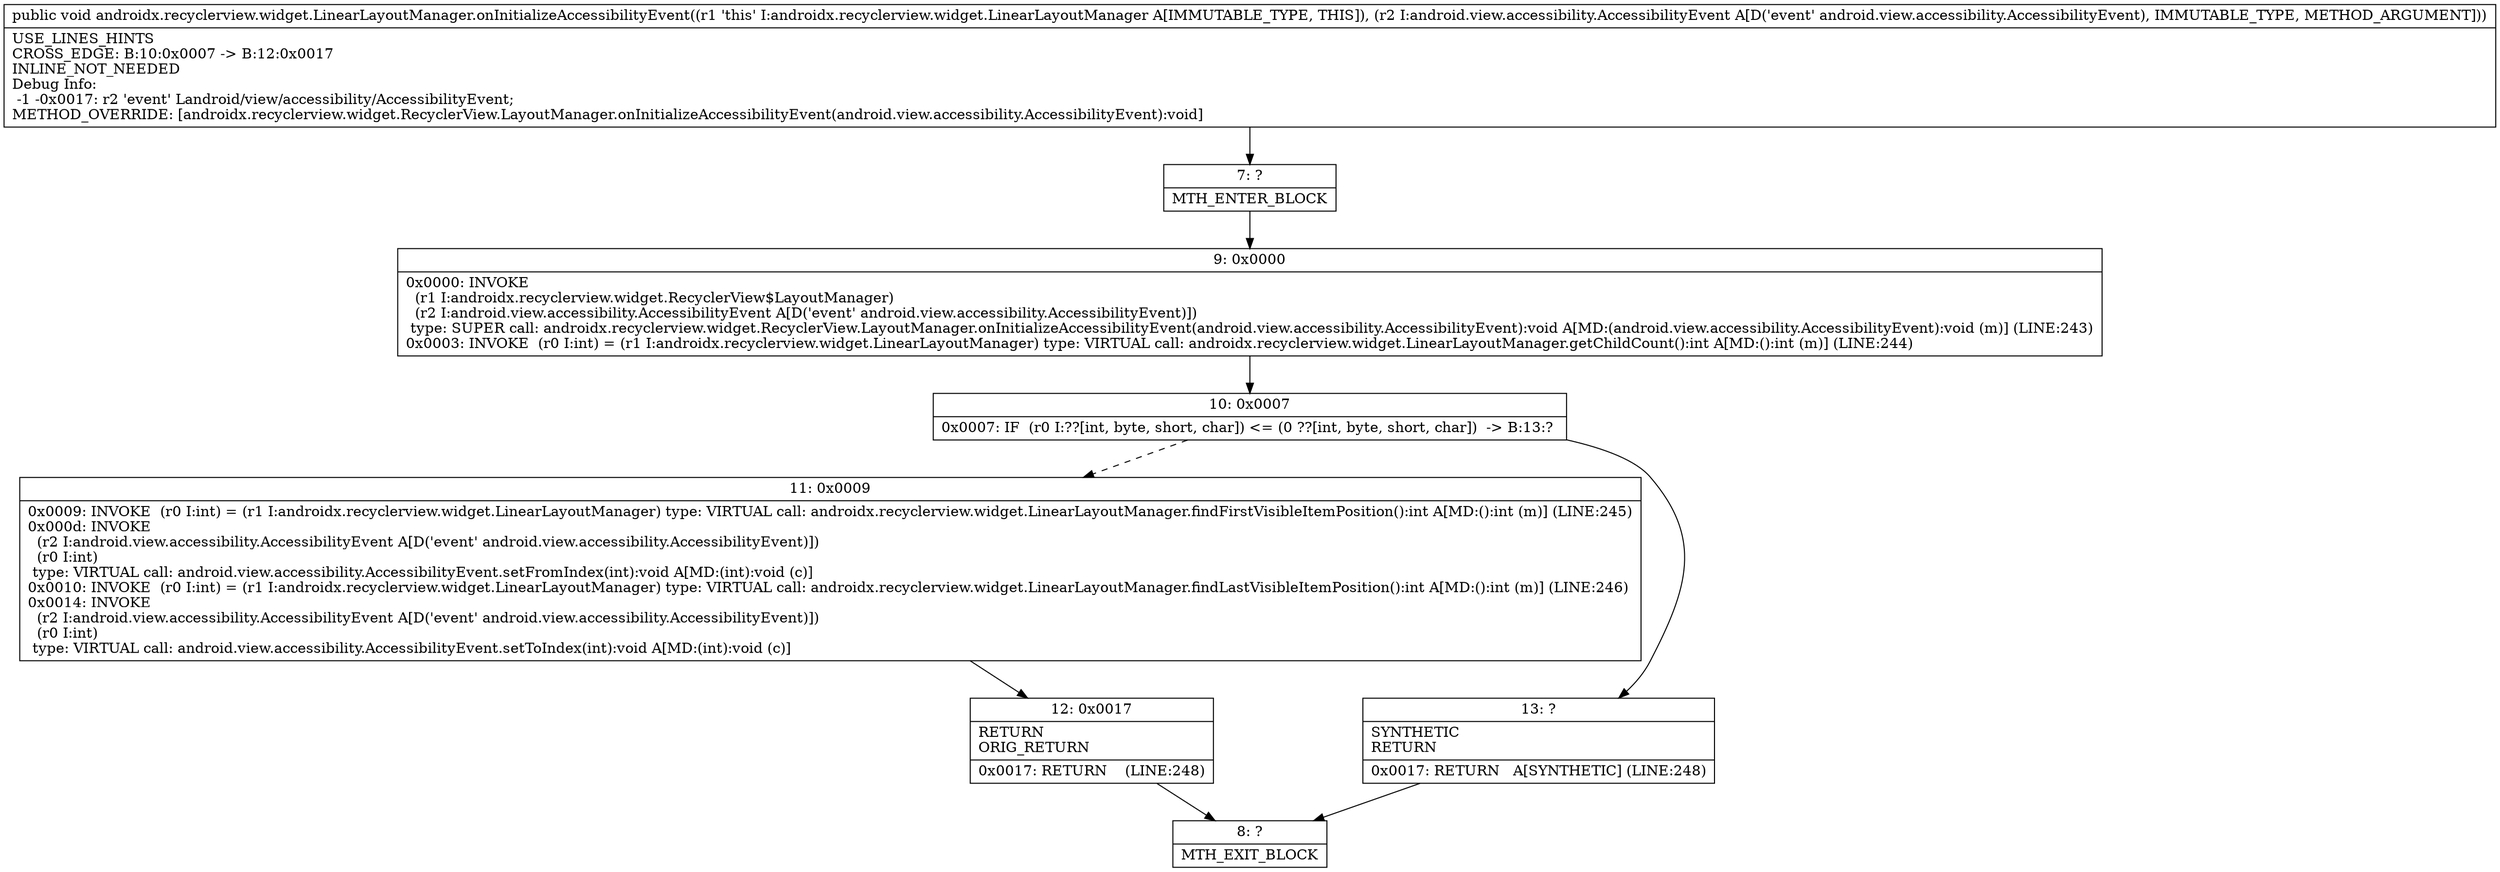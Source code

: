digraph "CFG forandroidx.recyclerview.widget.LinearLayoutManager.onInitializeAccessibilityEvent(Landroid\/view\/accessibility\/AccessibilityEvent;)V" {
Node_7 [shape=record,label="{7\:\ ?|MTH_ENTER_BLOCK\l}"];
Node_9 [shape=record,label="{9\:\ 0x0000|0x0000: INVOKE  \l  (r1 I:androidx.recyclerview.widget.RecyclerView$LayoutManager)\l  (r2 I:android.view.accessibility.AccessibilityEvent A[D('event' android.view.accessibility.AccessibilityEvent)])\l type: SUPER call: androidx.recyclerview.widget.RecyclerView.LayoutManager.onInitializeAccessibilityEvent(android.view.accessibility.AccessibilityEvent):void A[MD:(android.view.accessibility.AccessibilityEvent):void (m)] (LINE:243)\l0x0003: INVOKE  (r0 I:int) = (r1 I:androidx.recyclerview.widget.LinearLayoutManager) type: VIRTUAL call: androidx.recyclerview.widget.LinearLayoutManager.getChildCount():int A[MD:():int (m)] (LINE:244)\l}"];
Node_10 [shape=record,label="{10\:\ 0x0007|0x0007: IF  (r0 I:??[int, byte, short, char]) \<= (0 ??[int, byte, short, char])  \-\> B:13:? \l}"];
Node_11 [shape=record,label="{11\:\ 0x0009|0x0009: INVOKE  (r0 I:int) = (r1 I:androidx.recyclerview.widget.LinearLayoutManager) type: VIRTUAL call: androidx.recyclerview.widget.LinearLayoutManager.findFirstVisibleItemPosition():int A[MD:():int (m)] (LINE:245)\l0x000d: INVOKE  \l  (r2 I:android.view.accessibility.AccessibilityEvent A[D('event' android.view.accessibility.AccessibilityEvent)])\l  (r0 I:int)\l type: VIRTUAL call: android.view.accessibility.AccessibilityEvent.setFromIndex(int):void A[MD:(int):void (c)]\l0x0010: INVOKE  (r0 I:int) = (r1 I:androidx.recyclerview.widget.LinearLayoutManager) type: VIRTUAL call: androidx.recyclerview.widget.LinearLayoutManager.findLastVisibleItemPosition():int A[MD:():int (m)] (LINE:246)\l0x0014: INVOKE  \l  (r2 I:android.view.accessibility.AccessibilityEvent A[D('event' android.view.accessibility.AccessibilityEvent)])\l  (r0 I:int)\l type: VIRTUAL call: android.view.accessibility.AccessibilityEvent.setToIndex(int):void A[MD:(int):void (c)]\l}"];
Node_12 [shape=record,label="{12\:\ 0x0017|RETURN\lORIG_RETURN\l|0x0017: RETURN    (LINE:248)\l}"];
Node_8 [shape=record,label="{8\:\ ?|MTH_EXIT_BLOCK\l}"];
Node_13 [shape=record,label="{13\:\ ?|SYNTHETIC\lRETURN\l|0x0017: RETURN   A[SYNTHETIC] (LINE:248)\l}"];
MethodNode[shape=record,label="{public void androidx.recyclerview.widget.LinearLayoutManager.onInitializeAccessibilityEvent((r1 'this' I:androidx.recyclerview.widget.LinearLayoutManager A[IMMUTABLE_TYPE, THIS]), (r2 I:android.view.accessibility.AccessibilityEvent A[D('event' android.view.accessibility.AccessibilityEvent), IMMUTABLE_TYPE, METHOD_ARGUMENT]))  | USE_LINES_HINTS\lCROSS_EDGE: B:10:0x0007 \-\> B:12:0x0017\lINLINE_NOT_NEEDED\lDebug Info:\l  \-1 \-0x0017: r2 'event' Landroid\/view\/accessibility\/AccessibilityEvent;\lMETHOD_OVERRIDE: [androidx.recyclerview.widget.RecyclerView.LayoutManager.onInitializeAccessibilityEvent(android.view.accessibility.AccessibilityEvent):void]\l}"];
MethodNode -> Node_7;Node_7 -> Node_9;
Node_9 -> Node_10;
Node_10 -> Node_11[style=dashed];
Node_10 -> Node_13;
Node_11 -> Node_12;
Node_12 -> Node_8;
Node_13 -> Node_8;
}

